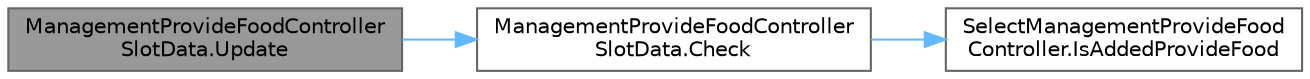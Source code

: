 digraph "ManagementProvideFoodControllerSlotData.Update"
{
 // LATEX_PDF_SIZE
  bgcolor="transparent";
  edge [fontname=Helvetica,fontsize=10,labelfontname=Helvetica,labelfontsize=10];
  node [fontname=Helvetica,fontsize=10,shape=box,height=0.2,width=0.4];
  rankdir="LR";
  Node1 [id="Node000001",label="ManagementProvideFoodController\lSlotData.Update",height=0.2,width=0.4,color="gray40", fillcolor="grey60", style="filled", fontcolor="black",tooltip=" "];
  Node1 -> Node2 [id="edge1_Node000001_Node000002",color="steelblue1",style="solid",tooltip=" "];
  Node2 [id="Node000002",label="ManagementProvideFoodController\lSlotData.Check",height=0.2,width=0.4,color="grey40", fillcolor="white", style="filled",URL="$class_management_provide_food_controller_slot_data.html#aaf852415b8a24dcc12e3a5bd62c21f8d",tooltip=" "];
  Node2 -> Node3 [id="edge2_Node000002_Node000003",color="steelblue1",style="solid",tooltip=" "];
  Node3 [id="Node000003",label="SelectManagementProvideFood\lController.IsAddedProvideFood",height=0.2,width=0.4,color="grey40", fillcolor="white", style="filled",URL="$class_select_management_provide_food_controller.html#af79cc1cb728f969f5a5ea0fe8867e6dd",tooltip="追加済みかどうか確認する"];
}
